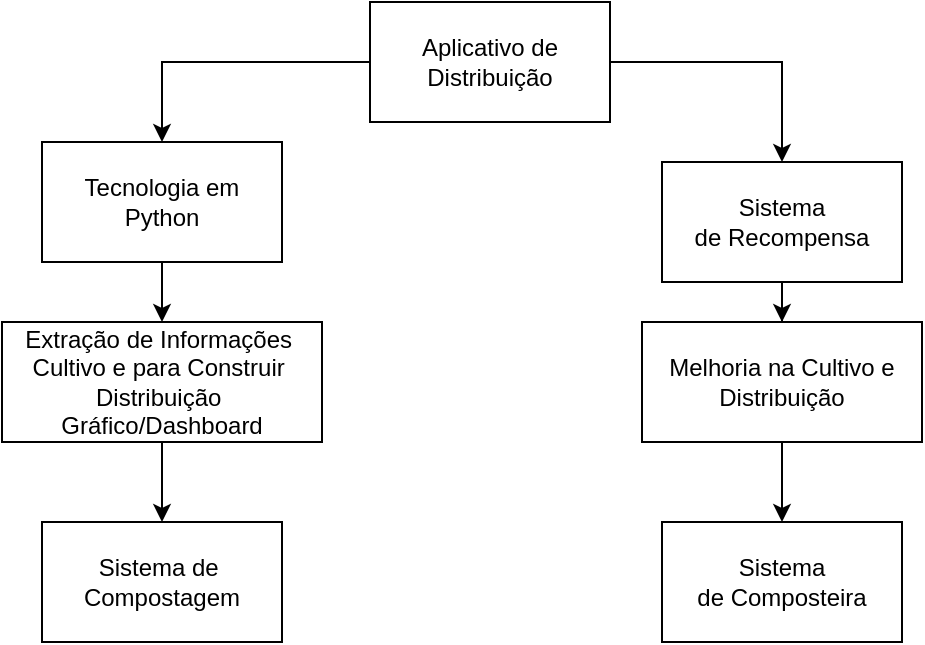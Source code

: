 <mxfile version="21.3.2" type="device">
  <diagram name="Página-1" id="kV0fMQtrf87Gsk5r1b3j">
    <mxGraphModel dx="1050" dy="573" grid="1" gridSize="10" guides="1" tooltips="1" connect="1" arrows="1" fold="1" page="1" pageScale="1" pageWidth="827" pageHeight="1169" math="0" shadow="0">
      <root>
        <mxCell id="0" />
        <mxCell id="1" parent="0" />
        <mxCell id="OPjSCKw-D670g2_MmrAs-10" value="" style="edgeStyle=orthogonalEdgeStyle;rounded=0;orthogonalLoop=1;jettySize=auto;html=1;" edge="1" parent="1" source="OPjSCKw-D670g2_MmrAs-3" target="OPjSCKw-D670g2_MmrAs-5">
          <mxGeometry relative="1" as="geometry" />
        </mxCell>
        <mxCell id="OPjSCKw-D670g2_MmrAs-11" value="" style="edgeStyle=orthogonalEdgeStyle;rounded=0;orthogonalLoop=1;jettySize=auto;html=1;" edge="1" parent="1" source="OPjSCKw-D670g2_MmrAs-3" target="OPjSCKw-D670g2_MmrAs-8">
          <mxGeometry relative="1" as="geometry" />
        </mxCell>
        <mxCell id="OPjSCKw-D670g2_MmrAs-3" value="Aplicativo de Distribuição" style="rounded=0;whiteSpace=wrap;html=1;" vertex="1" parent="1">
          <mxGeometry x="354" y="60" width="120" height="60" as="geometry" />
        </mxCell>
        <mxCell id="OPjSCKw-D670g2_MmrAs-4" value="Sistema de&amp;nbsp;Composteira" style="rounded=0;whiteSpace=wrap;html=1;" vertex="1" parent="1">
          <mxGeometry x="500" y="320" width="120" height="60" as="geometry" />
        </mxCell>
        <mxCell id="OPjSCKw-D670g2_MmrAs-12" value="" style="edgeStyle=orthogonalEdgeStyle;rounded=0;orthogonalLoop=1;jettySize=auto;html=1;" edge="1" parent="1" source="OPjSCKw-D670g2_MmrAs-5" target="OPjSCKw-D670g2_MmrAs-9">
          <mxGeometry relative="1" as="geometry" />
        </mxCell>
        <mxCell id="OPjSCKw-D670g2_MmrAs-5" value=" Tecnologia em Python" style="rounded=0;whiteSpace=wrap;html=1;" vertex="1" parent="1">
          <mxGeometry x="190" y="130" width="120" height="60" as="geometry" />
        </mxCell>
        <mxCell id="OPjSCKw-D670g2_MmrAs-15" value="" style="edgeStyle=orthogonalEdgeStyle;rounded=0;orthogonalLoop=1;jettySize=auto;html=1;" edge="1" parent="1" source="OPjSCKw-D670g2_MmrAs-6" target="OPjSCKw-D670g2_MmrAs-4">
          <mxGeometry relative="1" as="geometry" />
        </mxCell>
        <mxCell id="OPjSCKw-D670g2_MmrAs-6" value="Melhoria na&amp;nbsp;Cultivo e Distribuição" style="rounded=0;whiteSpace=wrap;html=1;" vertex="1" parent="1">
          <mxGeometry x="490" y="220" width="140" height="60" as="geometry" />
        </mxCell>
        <mxCell id="OPjSCKw-D670g2_MmrAs-7" value="Sistema de&amp;nbsp; Compostagem" style="rounded=0;whiteSpace=wrap;html=1;" vertex="1" parent="1">
          <mxGeometry x="190" y="320" width="120" height="60" as="geometry" />
        </mxCell>
        <mxCell id="OPjSCKw-D670g2_MmrAs-14" value="" style="edgeStyle=orthogonalEdgeStyle;rounded=0;orthogonalLoop=1;jettySize=auto;html=1;" edge="1" parent="1" source="OPjSCKw-D670g2_MmrAs-8" target="OPjSCKw-D670g2_MmrAs-6">
          <mxGeometry relative="1" as="geometry" />
        </mxCell>
        <mxCell id="OPjSCKw-D670g2_MmrAs-8" value=" Sistema de&amp;nbsp;Recompensa" style="rounded=0;whiteSpace=wrap;html=1;" vertex="1" parent="1">
          <mxGeometry x="500" y="140" width="120" height="60" as="geometry" />
        </mxCell>
        <mxCell id="OPjSCKw-D670g2_MmrAs-13" value="" style="edgeStyle=orthogonalEdgeStyle;rounded=0;orthogonalLoop=1;jettySize=auto;html=1;" edge="1" parent="1" source="OPjSCKw-D670g2_MmrAs-9" target="OPjSCKw-D670g2_MmrAs-7">
          <mxGeometry relative="1" as="geometry" />
        </mxCell>
        <mxCell id="OPjSCKw-D670g2_MmrAs-9" value="Extração de Informações&amp;nbsp; Cultivo e para Construir&amp;nbsp; Distribuição&amp;nbsp; Gráfico/Dashboard" style="rounded=0;whiteSpace=wrap;html=1;" vertex="1" parent="1">
          <mxGeometry x="170" y="220" width="160" height="60" as="geometry" />
        </mxCell>
      </root>
    </mxGraphModel>
  </diagram>
</mxfile>
